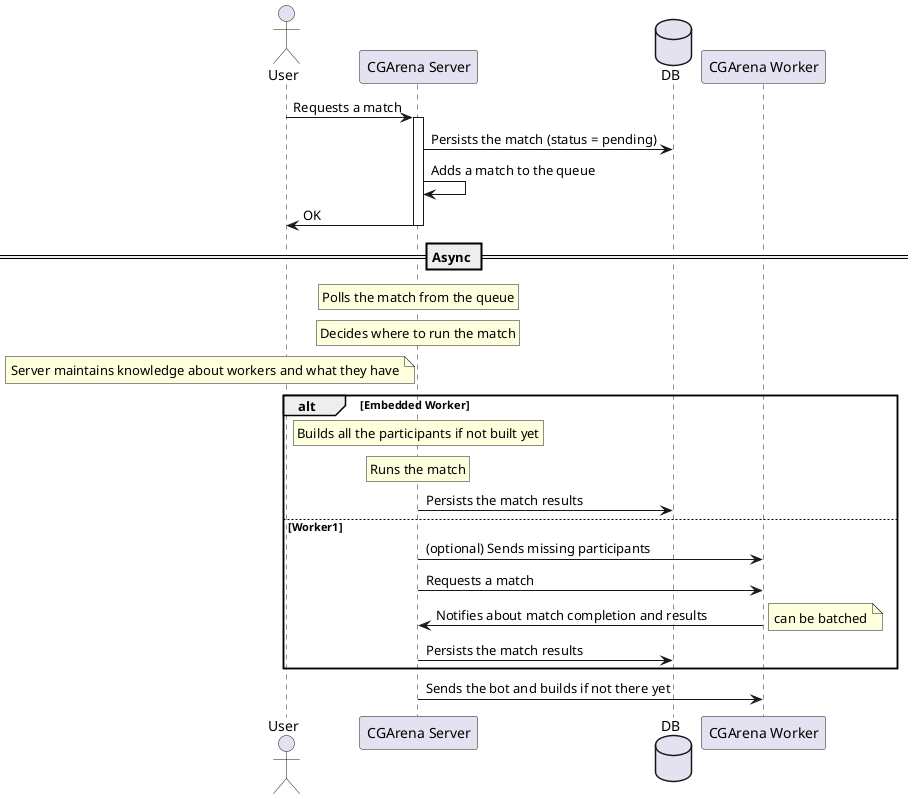 @startuml running-a-match

actor User
participant "CGArena Server" as Server
database DB
participant "CGArena Worker" as Worker

User -> Server ++ : Requests a match
Server -> DB : Persists the match (status = pending)
Server -> Server : Adds a match to the queue
Server -> User -- : OK

== Async ==

rnote over Server : Polls the match from the queue
rnote over Server : Decides where to run the match
note left of Server : Server maintains knowledge about workers and what they have
alt Embedded Worker
rnote over Server : Builds all the participants if not built yet
rnote over Server : Runs the match
Server -> DB : Persists the match results
else Worker1
Server -> Worker : (optional) Sends missing participants
Server -> Worker : Requests a match
Worker -> Server : Notifies about match completion and results
note right : can be batched
Server -> DB : Persists the match results
end
Server -> Worker : Sends the bot and builds if not there yet

@enduml